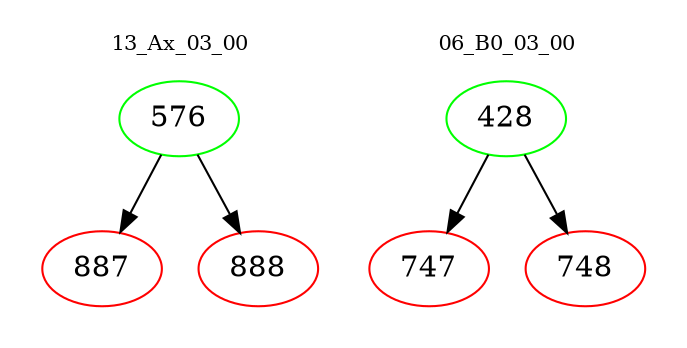 digraph{
subgraph cluster_0 {
color = white
label = "13_Ax_03_00";
fontsize=10;
T0_576 [label="576", color="green"]
T0_576 -> T0_887 [color="black"]
T0_887 [label="887", color="red"]
T0_576 -> T0_888 [color="black"]
T0_888 [label="888", color="red"]
}
subgraph cluster_1 {
color = white
label = "06_B0_03_00";
fontsize=10;
T1_428 [label="428", color="green"]
T1_428 -> T1_747 [color="black"]
T1_747 [label="747", color="red"]
T1_428 -> T1_748 [color="black"]
T1_748 [label="748", color="red"]
}
}
